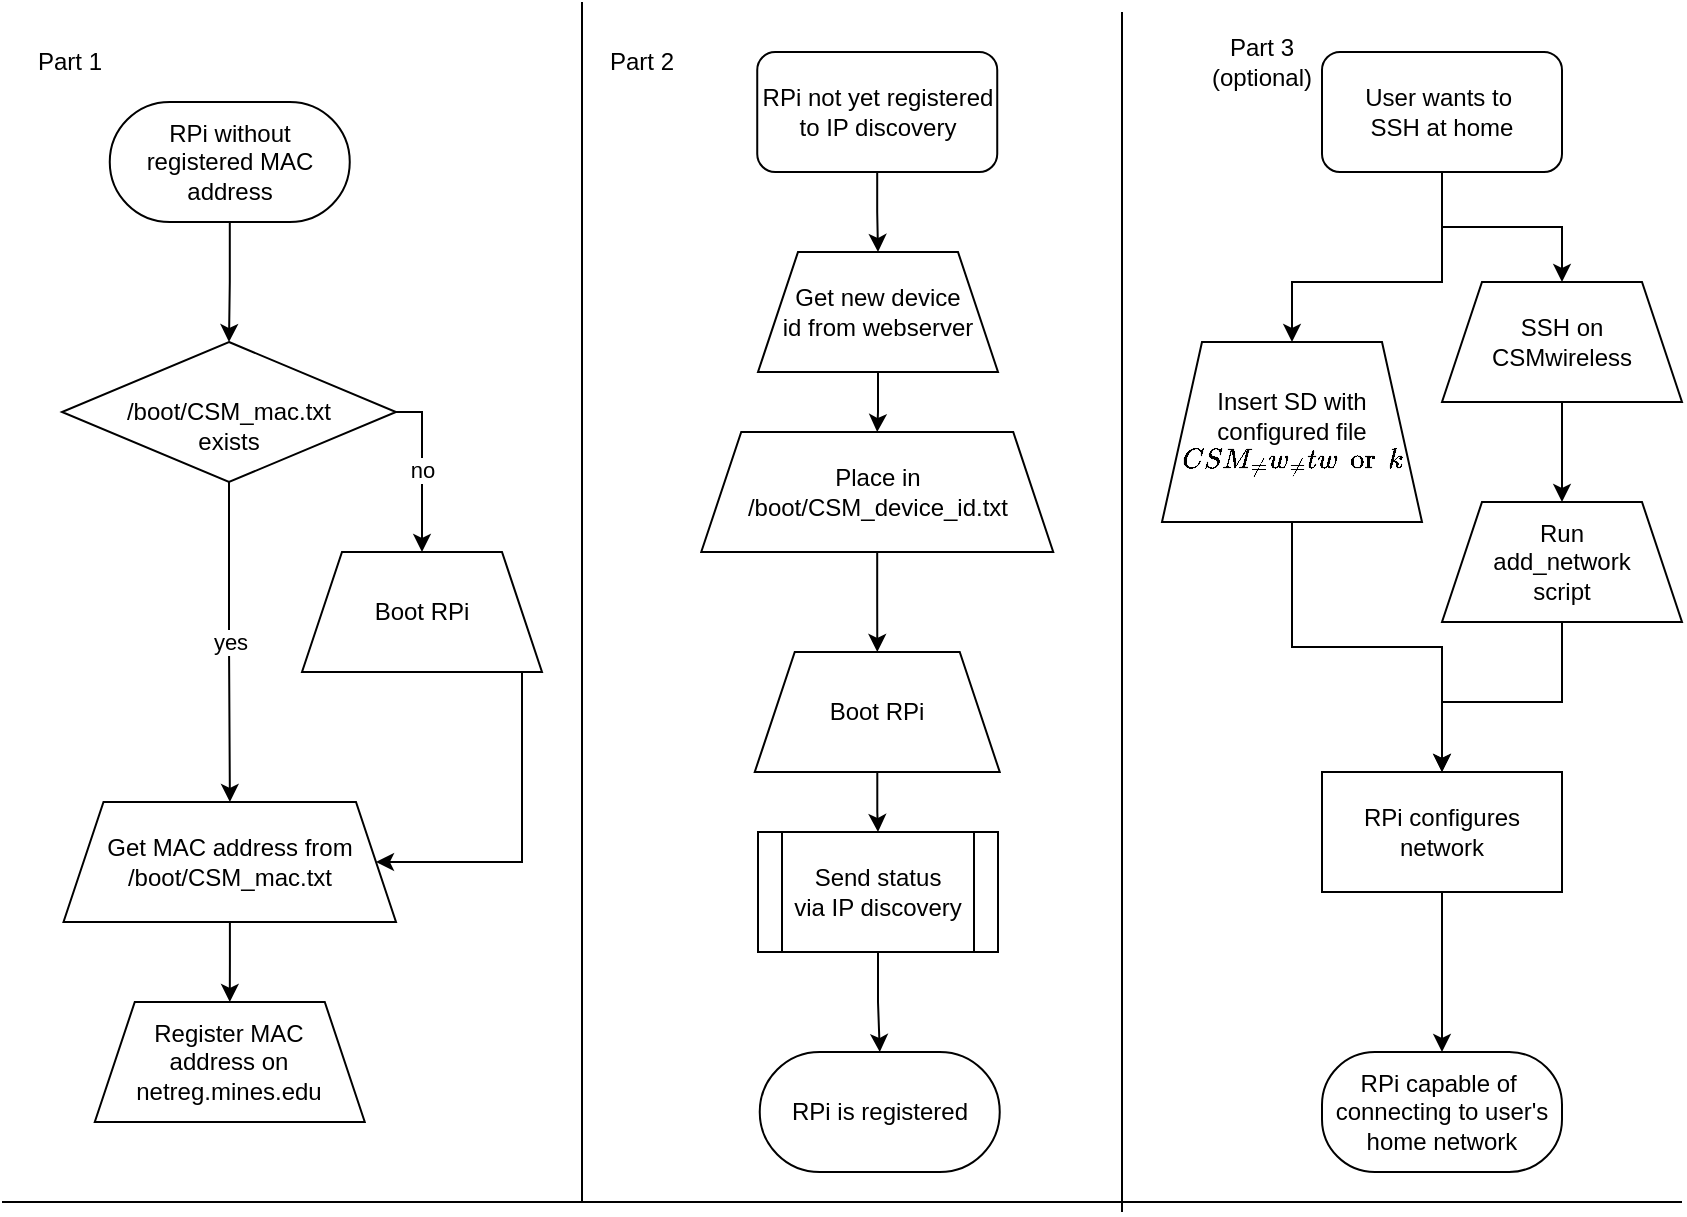 <mxfile version="14.7.2" type="device"><diagram id="Q2rMxv5dW31bwVcEUIrS" name="Page-1"><mxGraphModel dx="1278" dy="579" grid="1" gridSize="10" guides="1" tooltips="1" connect="1" arrows="1" fold="1" page="1" pageScale="1" pageWidth="850" pageHeight="1100" math="0" shadow="0"><root><mxCell id="0"/><mxCell id="1" parent="0"/><mxCell id="wKe_pPQdD42l7YQDK8JC-8" style="edgeStyle=orthogonalEdgeStyle;rounded=0;orthogonalLoop=1;jettySize=auto;html=1;" parent="1" source="wKe_pPQdD42l7YQDK8JC-1" target="wKe_pPQdD42l7YQDK8JC-7" edge="1"><mxGeometry relative="1" as="geometry"/></mxCell><mxCell id="wKe_pPQdD42l7YQDK8JC-1" value="&lt;div&gt;RPi without &lt;br&gt;&lt;/div&gt;&lt;div&gt;registered MAC address&lt;/div&gt;" style="rounded=1;whiteSpace=wrap;html=1;arcSize=50;" parent="1" vertex="1"><mxGeometry x="53.88" y="50" width="120" height="60" as="geometry"/></mxCell><mxCell id="wKe_pPQdD42l7YQDK8JC-18" style="edgeStyle=orthogonalEdgeStyle;rounded=0;orthogonalLoop=1;jettySize=auto;html=1;" parent="1" source="wKe_pPQdD42l7YQDK8JC-4" target="wKe_pPQdD42l7YQDK8JC-17" edge="1"><mxGeometry relative="1" as="geometry"/></mxCell><mxCell id="wKe_pPQdD42l7YQDK8JC-4" value="Get MAC address from /boot/CSM_mac.txt" style="shape=trapezoid;perimeter=trapezoidPerimeter;whiteSpace=wrap;html=1;fixedSize=1;" parent="1" vertex="1"><mxGeometry x="30.75" y="400" width="166.25" height="60" as="geometry"/></mxCell><mxCell id="wKe_pPQdD42l7YQDK8JC-11" value="no" style="edgeStyle=orthogonalEdgeStyle;rounded=0;orthogonalLoop=1;jettySize=auto;html=1;" parent="1" source="wKe_pPQdD42l7YQDK8JC-7" target="wKe_pPQdD42l7YQDK8JC-10" edge="1"><mxGeometry relative="1" as="geometry"><Array as="points"><mxPoint x="210" y="205"/></Array></mxGeometry></mxCell><mxCell id="wKe_pPQdD42l7YQDK8JC-14" value="yes" style="edgeStyle=orthogonalEdgeStyle;rounded=0;orthogonalLoop=1;jettySize=auto;html=1;" parent="1" source="wKe_pPQdD42l7YQDK8JC-7" target="wKe_pPQdD42l7YQDK8JC-4" edge="1"><mxGeometry relative="1" as="geometry"/></mxCell><mxCell id="wKe_pPQdD42l7YQDK8JC-7" value="&lt;div&gt;&lt;br&gt;&lt;/div&gt;&lt;div&gt;/boot/CSM_mac.txt&lt;/div&gt;&lt;div&gt;exists&lt;br&gt;&lt;/div&gt;" style="rhombus;whiteSpace=wrap;html=1;" parent="1" vertex="1"><mxGeometry x="30" y="170" width="167" height="70" as="geometry"/></mxCell><mxCell id="wKe_pPQdD42l7YQDK8JC-16" style="edgeStyle=orthogonalEdgeStyle;rounded=0;orthogonalLoop=1;jettySize=auto;html=1;entryX=1;entryY=0.5;entryDx=0;entryDy=0;" parent="1" source="wKe_pPQdD42l7YQDK8JC-10" target="wKe_pPQdD42l7YQDK8JC-4" edge="1"><mxGeometry relative="1" as="geometry"><Array as="points"><mxPoint x="260" y="430"/></Array></mxGeometry></mxCell><mxCell id="wKe_pPQdD42l7YQDK8JC-10" value="Boot RPi" style="shape=trapezoid;perimeter=trapezoidPerimeter;whiteSpace=wrap;html=1;fixedSize=1;" parent="1" vertex="1"><mxGeometry x="150" y="275" width="120" height="60" as="geometry"/></mxCell><mxCell id="wKe_pPQdD42l7YQDK8JC-17" value="&lt;div&gt;Register MAC &lt;br&gt;&lt;/div&gt;&lt;div&gt;address on &lt;br&gt;&lt;/div&gt;&lt;div&gt;netreg.mines.edu&lt;/div&gt;" style="shape=trapezoid;perimeter=trapezoidPerimeter;whiteSpace=wrap;html=1;fixedSize=1;" parent="1" vertex="1"><mxGeometry x="46.38" y="500" width="135" height="60" as="geometry"/></mxCell><mxCell id="wKe_pPQdD42l7YQDK8JC-23" style="edgeStyle=orthogonalEdgeStyle;rounded=0;orthogonalLoop=1;jettySize=auto;html=1;" parent="1" source="wKe_pPQdD42l7YQDK8JC-20" target="wKe_pPQdD42l7YQDK8JC-22" edge="1"><mxGeometry relative="1" as="geometry"/></mxCell><mxCell id="wKe_pPQdD42l7YQDK8JC-20" value="RPi not yet registered to IP discovery" style="rounded=1;whiteSpace=wrap;html=1;" parent="1" vertex="1"><mxGeometry x="377.62" y="25" width="120" height="60" as="geometry"/></mxCell><mxCell id="wKe_pPQdD42l7YQDK8JC-25" style="edgeStyle=orthogonalEdgeStyle;rounded=0;orthogonalLoop=1;jettySize=auto;html=1;" parent="1" source="wKe_pPQdD42l7YQDK8JC-22" target="wKe_pPQdD42l7YQDK8JC-24" edge="1"><mxGeometry relative="1" as="geometry"/></mxCell><mxCell id="wKe_pPQdD42l7YQDK8JC-22" value="&lt;div&gt;Get new device &lt;br&gt;&lt;/div&gt;&lt;div&gt;id from webserver&lt;/div&gt;" style="shape=trapezoid;perimeter=trapezoidPerimeter;whiteSpace=wrap;html=1;fixedSize=1;" parent="1" vertex="1"><mxGeometry x="378" y="125" width="120" height="60" as="geometry"/></mxCell><mxCell id="wKe_pPQdD42l7YQDK8JC-27" style="edgeStyle=orthogonalEdgeStyle;rounded=0;orthogonalLoop=1;jettySize=auto;html=1;" parent="1" source="wKe_pPQdD42l7YQDK8JC-24" target="wKe_pPQdD42l7YQDK8JC-26" edge="1"><mxGeometry relative="1" as="geometry"/></mxCell><mxCell id="wKe_pPQdD42l7YQDK8JC-24" value="Place in /boot/CSM_device_id.txt" style="shape=trapezoid;perimeter=trapezoidPerimeter;whiteSpace=wrap;html=1;fixedSize=1;" parent="1" vertex="1"><mxGeometry x="349.62" y="215" width="176" height="60" as="geometry"/></mxCell><mxCell id="wKe_pPQdD42l7YQDK8JC-29" style="edgeStyle=orthogonalEdgeStyle;rounded=0;orthogonalLoop=1;jettySize=auto;html=1;entryX=0.5;entryY=0;entryDx=0;entryDy=0;" parent="1" source="wKe_pPQdD42l7YQDK8JC-26" target="wKe_pPQdD42l7YQDK8JC-28" edge="1"><mxGeometry relative="1" as="geometry"/></mxCell><mxCell id="wKe_pPQdD42l7YQDK8JC-26" value="Boot RPi" style="shape=trapezoid;perimeter=trapezoidPerimeter;whiteSpace=wrap;html=1;fixedSize=1;" parent="1" vertex="1"><mxGeometry x="376.37" y="325" width="122.5" height="60" as="geometry"/></mxCell><mxCell id="wKe_pPQdD42l7YQDK8JC-31" style="edgeStyle=orthogonalEdgeStyle;rounded=0;orthogonalLoop=1;jettySize=auto;html=1;" parent="1" source="wKe_pPQdD42l7YQDK8JC-28" target="wKe_pPQdD42l7YQDK8JC-30" edge="1"><mxGeometry relative="1" as="geometry"/></mxCell><mxCell id="wKe_pPQdD42l7YQDK8JC-28" value="&lt;div&gt;Send status&lt;br&gt;&lt;/div&gt;via IP discovery" style="shape=process;whiteSpace=wrap;html=1;backgroundOutline=1;" parent="1" vertex="1"><mxGeometry x="378" y="415" width="120" height="60" as="geometry"/></mxCell><mxCell id="wKe_pPQdD42l7YQDK8JC-30" value="RPi is registered" style="rounded=1;whiteSpace=wrap;html=1;arcSize=50;" parent="1" vertex="1"><mxGeometry x="378.87" y="525" width="120" height="60" as="geometry"/></mxCell><mxCell id="n-JhFMGyHNDf0NAnzh-f-6" style="edgeStyle=orthogonalEdgeStyle;rounded=0;orthogonalLoop=1;jettySize=auto;html=1;" parent="1" source="n-JhFMGyHNDf0NAnzh-f-1" target="n-JhFMGyHNDf0NAnzh-f-2" edge="1"><mxGeometry relative="1" as="geometry"/></mxCell><mxCell id="UCnxgAAJjjhFTUSo23pW-4" style="edgeStyle=orthogonalEdgeStyle;rounded=0;orthogonalLoop=1;jettySize=auto;html=1;entryX=0.5;entryY=0;entryDx=0;entryDy=0;" edge="1" parent="1" source="n-JhFMGyHNDf0NAnzh-f-1" target="UCnxgAAJjjhFTUSo23pW-1"><mxGeometry relative="1" as="geometry"><Array as="points"><mxPoint x="720" y="140"/><mxPoint x="645" y="140"/></Array></mxGeometry></mxCell><mxCell id="n-JhFMGyHNDf0NAnzh-f-1" value="User wants to&amp;nbsp;&lt;br&gt;SSH at home" style="rounded=1;whiteSpace=wrap;html=1;" parent="1" vertex="1"><mxGeometry x="660" y="25" width="120" height="60" as="geometry"/></mxCell><mxCell id="n-JhFMGyHNDf0NAnzh-f-7" style="edgeStyle=orthogonalEdgeStyle;rounded=0;orthogonalLoop=1;jettySize=auto;html=1;entryX=0.5;entryY=0;entryDx=0;entryDy=0;" parent="1" source="n-JhFMGyHNDf0NAnzh-f-2" target="n-JhFMGyHNDf0NAnzh-f-3" edge="1"><mxGeometry relative="1" as="geometry"/></mxCell><mxCell id="n-JhFMGyHNDf0NAnzh-f-2" value="SSH on&lt;br&gt;CSMwireless" style="shape=trapezoid;perimeter=trapezoidPerimeter;whiteSpace=wrap;html=1;fixedSize=1;" parent="1" vertex="1"><mxGeometry x="720" y="140" width="120" height="60" as="geometry"/></mxCell><mxCell id="n-JhFMGyHNDf0NAnzh-f-8" style="edgeStyle=orthogonalEdgeStyle;rounded=0;orthogonalLoop=1;jettySize=auto;html=1;exitX=0.5;exitY=1;exitDx=0;exitDy=0;entryX=0.5;entryY=0;entryDx=0;entryDy=0;" parent="1" source="n-JhFMGyHNDf0NAnzh-f-3" target="n-JhFMGyHNDf0NAnzh-f-4" edge="1"><mxGeometry relative="1" as="geometry"><Array as="points"><mxPoint x="780" y="350"/><mxPoint x="720" y="350"/></Array></mxGeometry></mxCell><mxCell id="n-JhFMGyHNDf0NAnzh-f-3" value="Run &lt;br&gt;add_network &lt;br&gt;script" style="shape=trapezoid;perimeter=trapezoidPerimeter;whiteSpace=wrap;html=1;fixedSize=1;" parent="1" vertex="1"><mxGeometry x="720" y="250" width="120" height="60" as="geometry"/></mxCell><mxCell id="n-JhFMGyHNDf0NAnzh-f-9" style="edgeStyle=orthogonalEdgeStyle;rounded=0;orthogonalLoop=1;jettySize=auto;html=1;exitX=0.5;exitY=1;exitDx=0;exitDy=0;entryX=0.5;entryY=0;entryDx=0;entryDy=0;" parent="1" source="n-JhFMGyHNDf0NAnzh-f-4" target="n-JhFMGyHNDf0NAnzh-f-5" edge="1"><mxGeometry relative="1" as="geometry"/></mxCell><mxCell id="n-JhFMGyHNDf0NAnzh-f-4" value="RPi configures&lt;br&gt;network" style="rounded=0;whiteSpace=wrap;html=1;" parent="1" vertex="1"><mxGeometry x="660" y="385" width="120" height="60" as="geometry"/></mxCell><mxCell id="n-JhFMGyHNDf0NAnzh-f-5" value="RPi capable of&amp;nbsp;&lt;br&gt;connecting to user's&lt;br&gt;home network" style="rounded=1;whiteSpace=wrap;html=1;arcSize=44;" parent="1" vertex="1"><mxGeometry x="660" y="525" width="120" height="60" as="geometry"/></mxCell><mxCell id="n-JhFMGyHNDf0NAnzh-f-10" value="" style="endArrow=none;html=1;" parent="1" edge="1"><mxGeometry width="50" height="50" relative="1" as="geometry"><mxPoint x="290" y="600" as="sourcePoint"/><mxPoint x="290" as="targetPoint"/></mxGeometry></mxCell><mxCell id="n-JhFMGyHNDf0NAnzh-f-11" value="" style="endArrow=none;html=1;" parent="1" edge="1"><mxGeometry width="50" height="50" relative="1" as="geometry"><mxPoint x="560" y="605" as="sourcePoint"/><mxPoint x="560" y="5" as="targetPoint"/></mxGeometry></mxCell><mxCell id="n-JhFMGyHNDf0NAnzh-f-13" value="Part 1" style="text;html=1;strokeColor=none;fillColor=none;align=center;verticalAlign=middle;whiteSpace=wrap;rounded=0;" parent="1" vertex="1"><mxGeometry x="13.88" y="20" width="40" height="20" as="geometry"/></mxCell><mxCell id="n-JhFMGyHNDf0NAnzh-f-14" value="Part 2" style="text;html=1;strokeColor=none;fillColor=none;align=center;verticalAlign=middle;whiteSpace=wrap;rounded=0;" parent="1" vertex="1"><mxGeometry x="300" y="20" width="40" height="20" as="geometry"/></mxCell><mxCell id="n-JhFMGyHNDf0NAnzh-f-15" value="Part 3&lt;br&gt;(optional)" style="text;html=1;strokeColor=none;fillColor=none;align=center;verticalAlign=middle;whiteSpace=wrap;rounded=0;" parent="1" vertex="1"><mxGeometry x="610" y="20" width="40" height="20" as="geometry"/></mxCell><mxCell id="n-JhFMGyHNDf0NAnzh-f-17" value="" style="endArrow=none;html=1;" parent="1" edge="1"><mxGeometry width="50" height="50" relative="1" as="geometry"><mxPoint y="600" as="sourcePoint"/><mxPoint x="840" y="600" as="targetPoint"/></mxGeometry></mxCell><mxCell id="UCnxgAAJjjhFTUSo23pW-3" style="edgeStyle=orthogonalEdgeStyle;rounded=0;orthogonalLoop=1;jettySize=auto;html=1;exitX=0.5;exitY=1;exitDx=0;exitDy=0;entryX=0.5;entryY=0;entryDx=0;entryDy=0;" edge="1" parent="1" source="UCnxgAAJjjhFTUSo23pW-1" target="n-JhFMGyHNDf0NAnzh-f-4"><mxGeometry relative="1" as="geometry"/></mxCell><mxCell id="UCnxgAAJjjhFTUSo23pW-1" value="Insert SD with configured file&lt;br&gt;`CSM_new_network`" style="shape=trapezoid;perimeter=trapezoidPerimeter;whiteSpace=wrap;html=1;fixedSize=1;" vertex="1" parent="1"><mxGeometry x="580" y="170" width="130" height="90" as="geometry"/></mxCell></root></mxGraphModel></diagram></mxfile>